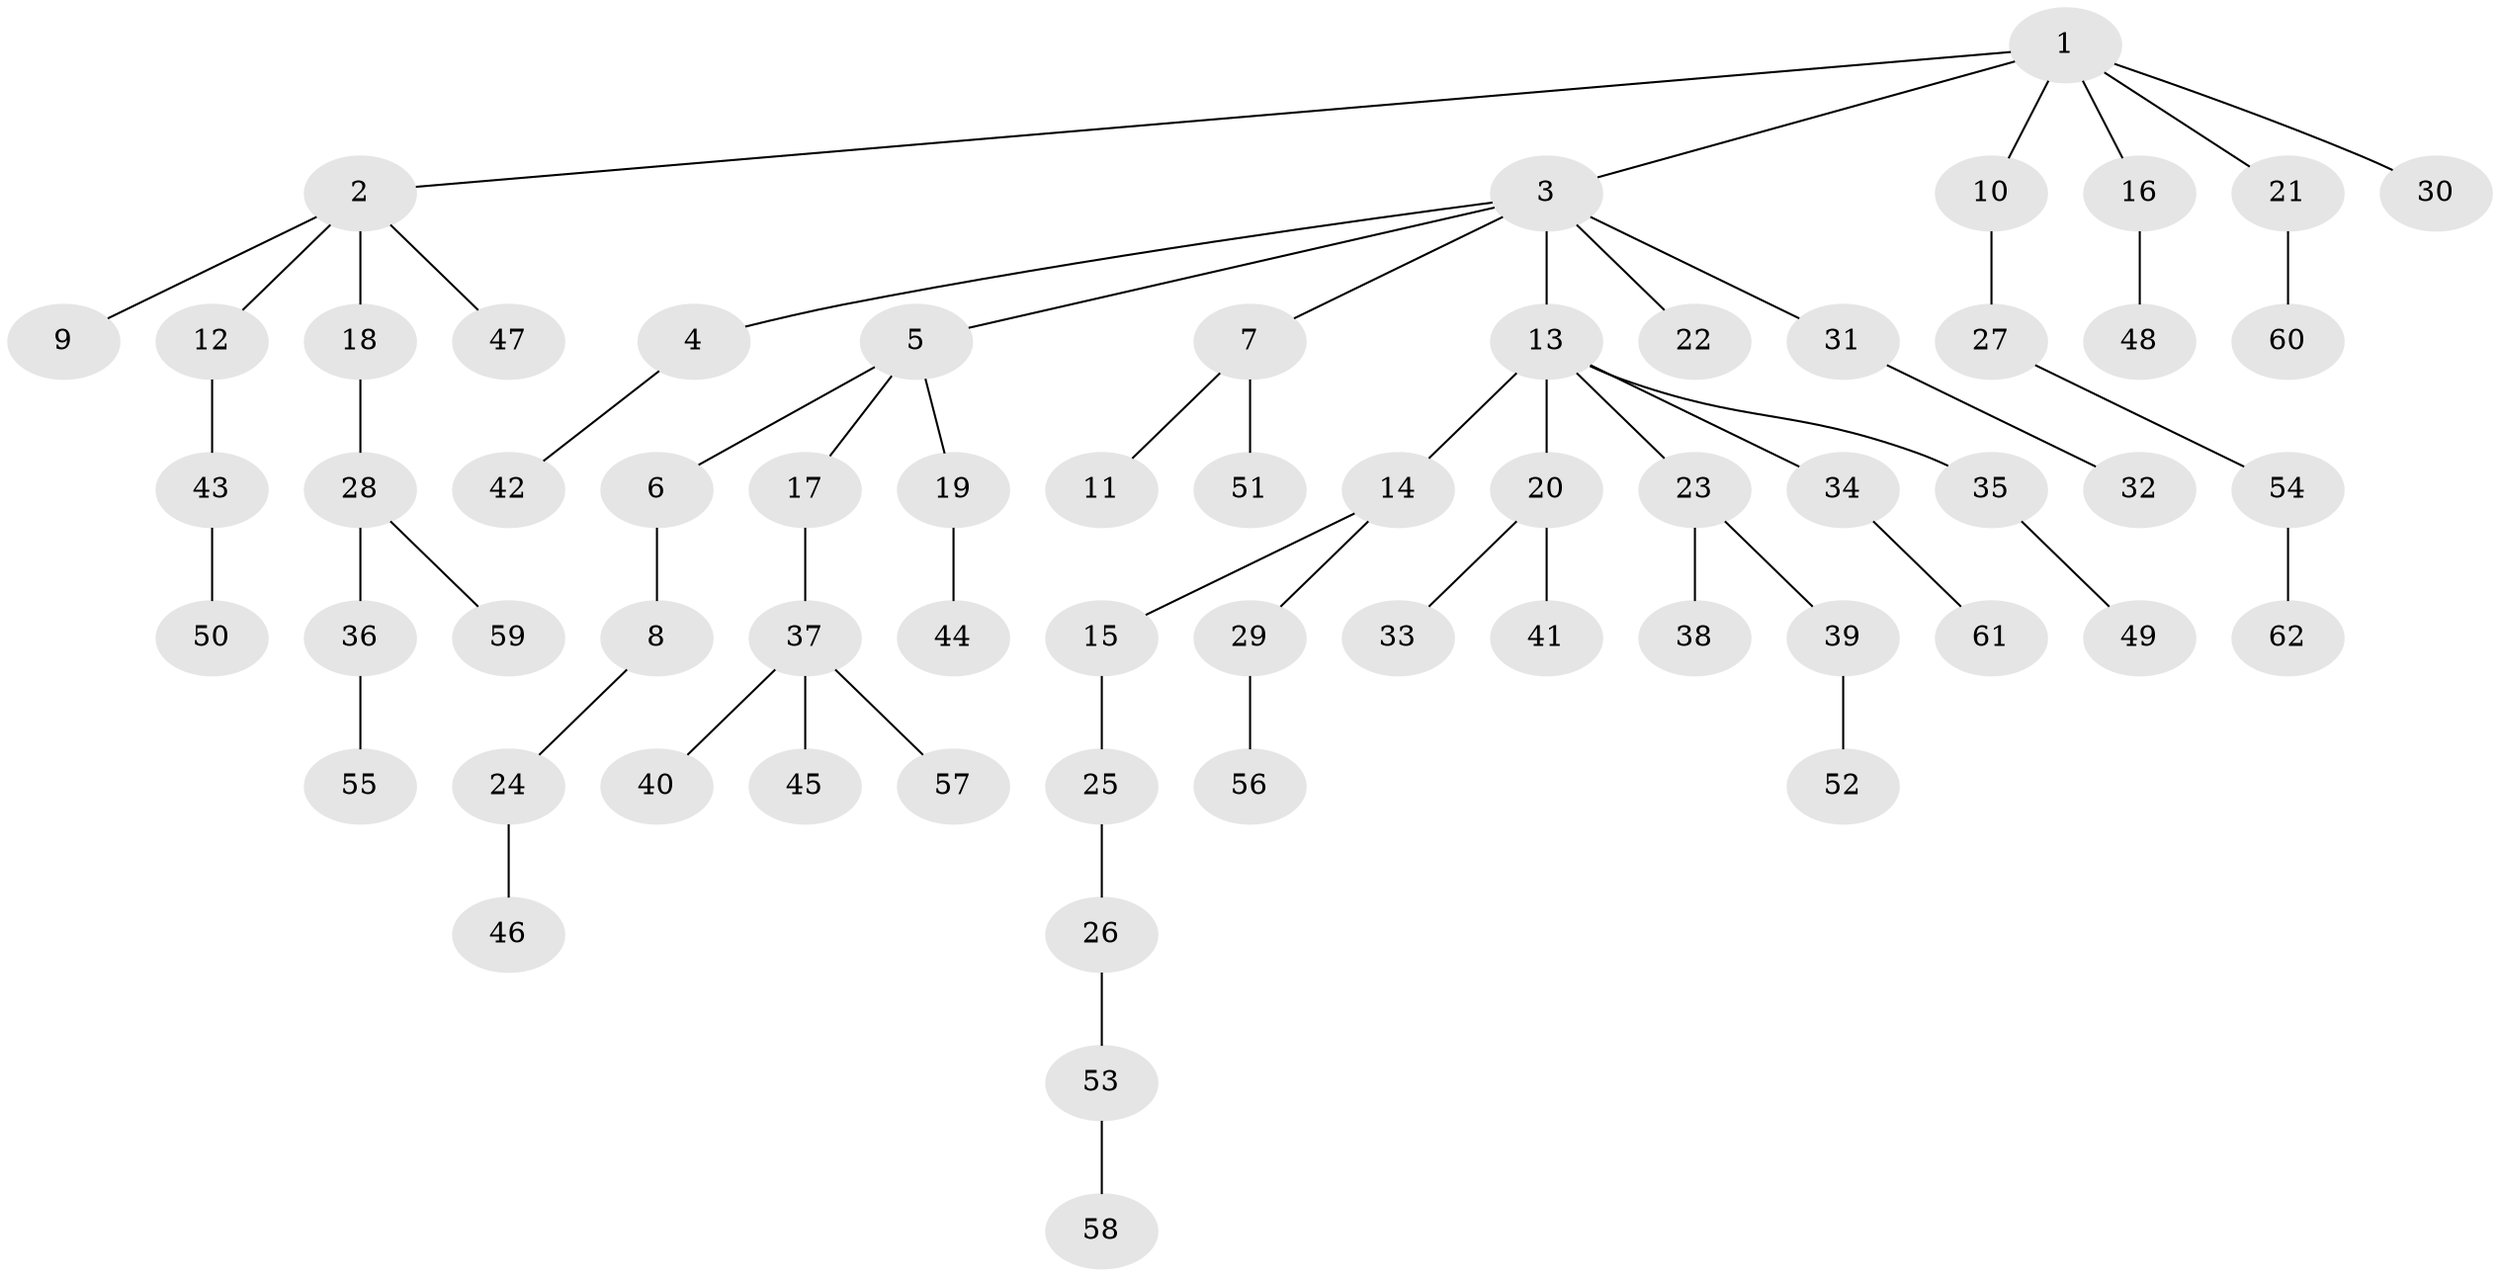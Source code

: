 // Generated by graph-tools (version 1.1) at 2025/26/03/09/25 03:26:33]
// undirected, 62 vertices, 61 edges
graph export_dot {
graph [start="1"]
  node [color=gray90,style=filled];
  1;
  2;
  3;
  4;
  5;
  6;
  7;
  8;
  9;
  10;
  11;
  12;
  13;
  14;
  15;
  16;
  17;
  18;
  19;
  20;
  21;
  22;
  23;
  24;
  25;
  26;
  27;
  28;
  29;
  30;
  31;
  32;
  33;
  34;
  35;
  36;
  37;
  38;
  39;
  40;
  41;
  42;
  43;
  44;
  45;
  46;
  47;
  48;
  49;
  50;
  51;
  52;
  53;
  54;
  55;
  56;
  57;
  58;
  59;
  60;
  61;
  62;
  1 -- 2;
  1 -- 3;
  1 -- 10;
  1 -- 16;
  1 -- 21;
  1 -- 30;
  2 -- 9;
  2 -- 12;
  2 -- 18;
  2 -- 47;
  3 -- 4;
  3 -- 5;
  3 -- 7;
  3 -- 13;
  3 -- 22;
  3 -- 31;
  4 -- 42;
  5 -- 6;
  5 -- 17;
  5 -- 19;
  6 -- 8;
  7 -- 11;
  7 -- 51;
  8 -- 24;
  10 -- 27;
  12 -- 43;
  13 -- 14;
  13 -- 20;
  13 -- 23;
  13 -- 34;
  13 -- 35;
  14 -- 15;
  14 -- 29;
  15 -- 25;
  16 -- 48;
  17 -- 37;
  18 -- 28;
  19 -- 44;
  20 -- 33;
  20 -- 41;
  21 -- 60;
  23 -- 38;
  23 -- 39;
  24 -- 46;
  25 -- 26;
  26 -- 53;
  27 -- 54;
  28 -- 36;
  28 -- 59;
  29 -- 56;
  31 -- 32;
  34 -- 61;
  35 -- 49;
  36 -- 55;
  37 -- 40;
  37 -- 45;
  37 -- 57;
  39 -- 52;
  43 -- 50;
  53 -- 58;
  54 -- 62;
}
